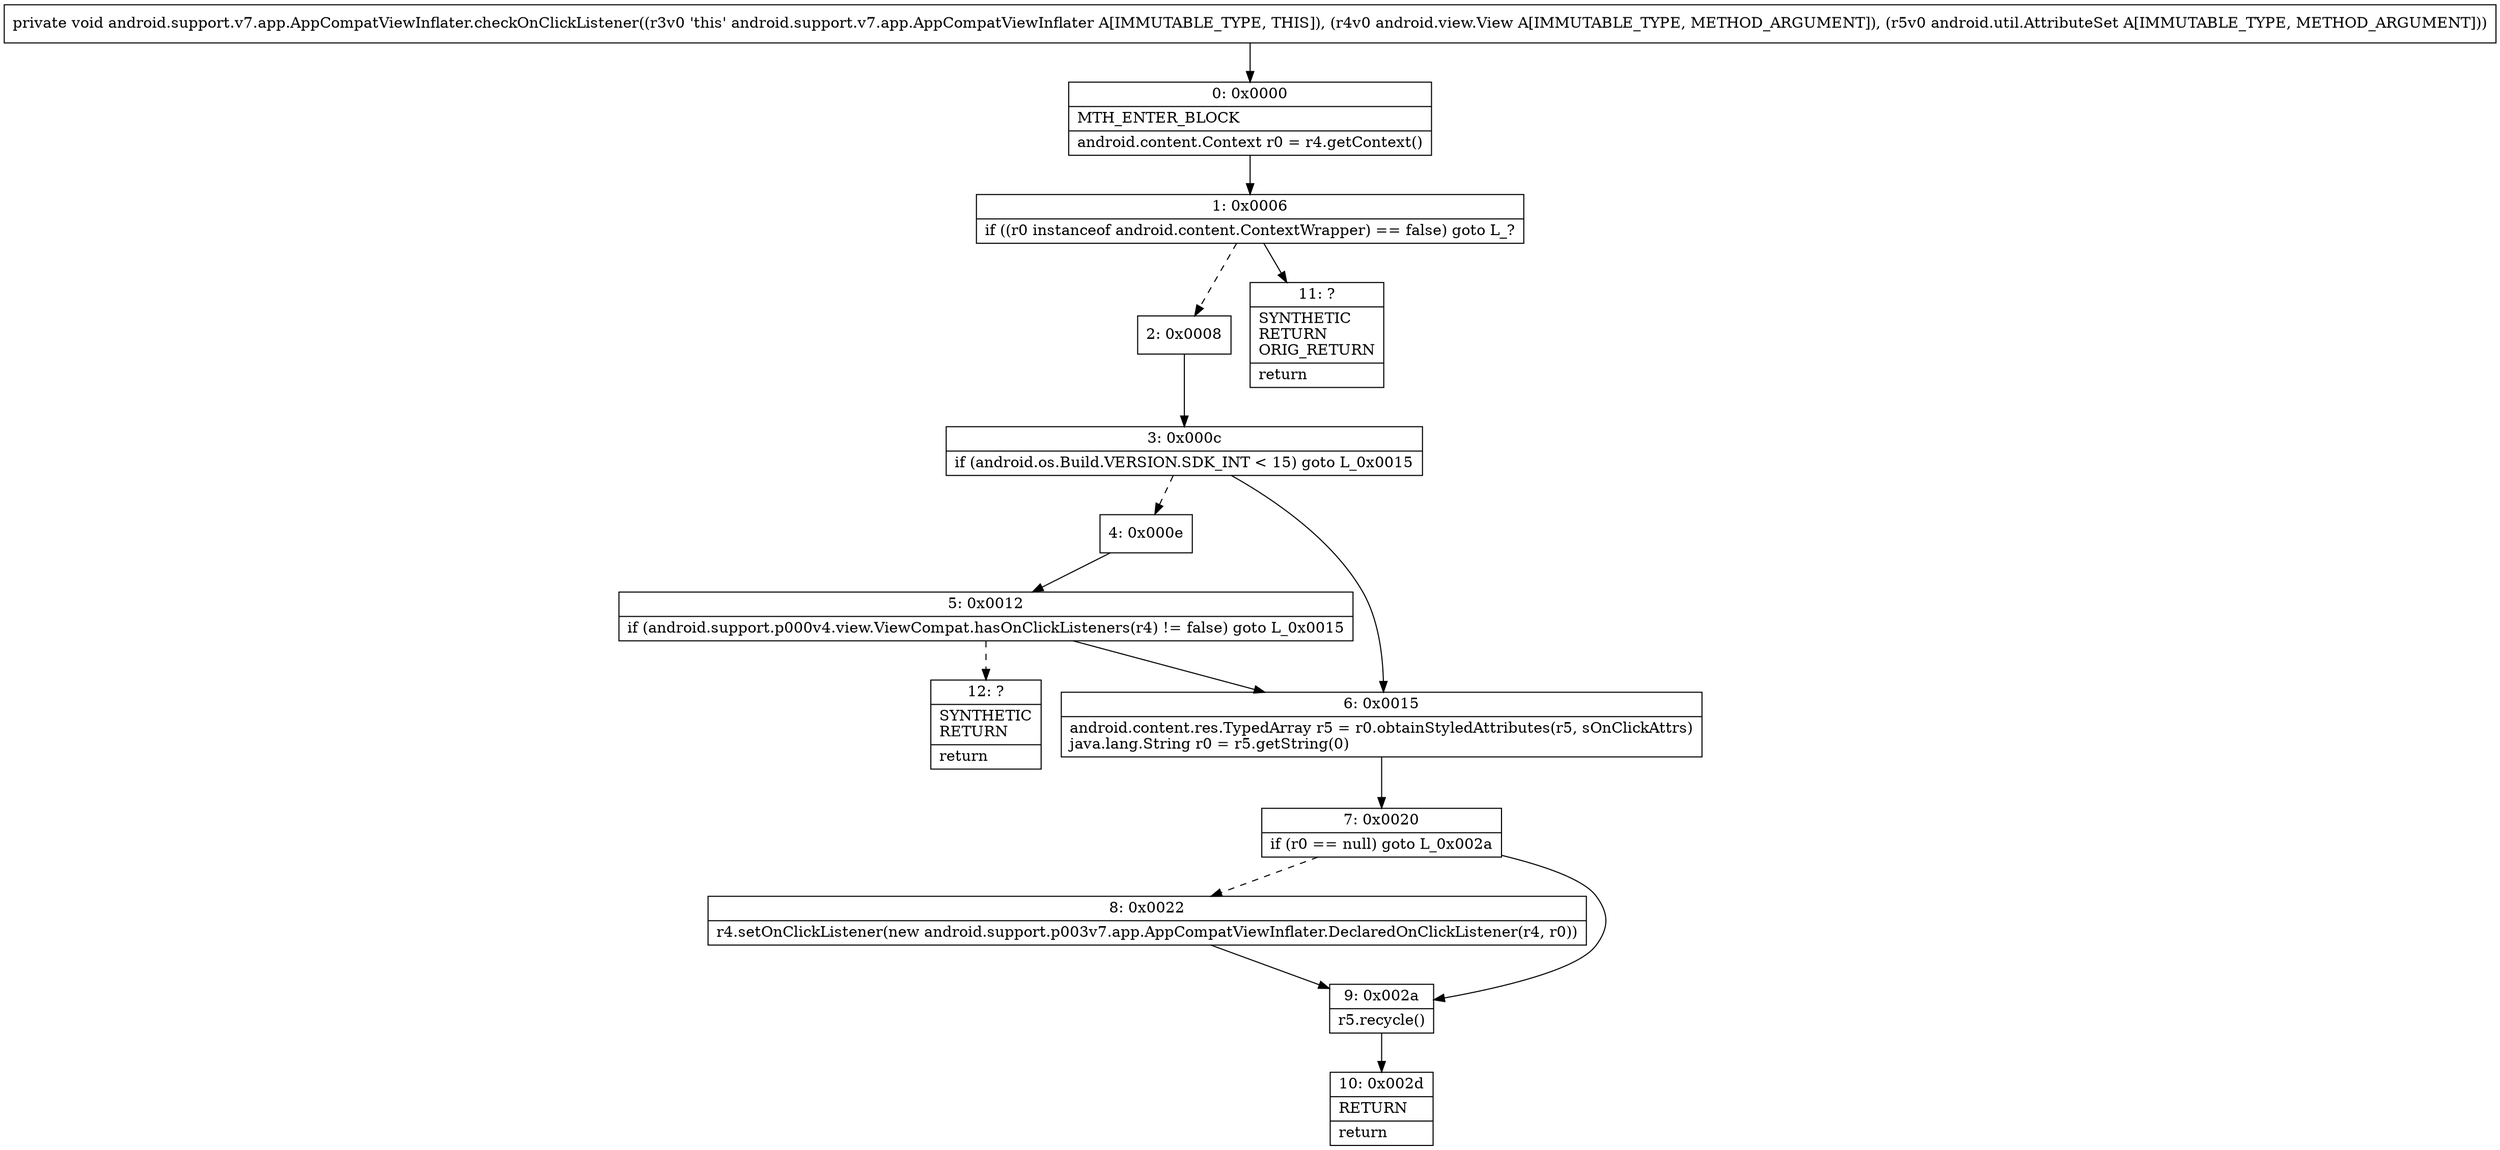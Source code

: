 digraph "CFG forandroid.support.v7.app.AppCompatViewInflater.checkOnClickListener(Landroid\/view\/View;Landroid\/util\/AttributeSet;)V" {
Node_0 [shape=record,label="{0\:\ 0x0000|MTH_ENTER_BLOCK\l|android.content.Context r0 = r4.getContext()\l}"];
Node_1 [shape=record,label="{1\:\ 0x0006|if ((r0 instanceof android.content.ContextWrapper) == false) goto L_?\l}"];
Node_2 [shape=record,label="{2\:\ 0x0008}"];
Node_3 [shape=record,label="{3\:\ 0x000c|if (android.os.Build.VERSION.SDK_INT \< 15) goto L_0x0015\l}"];
Node_4 [shape=record,label="{4\:\ 0x000e}"];
Node_5 [shape=record,label="{5\:\ 0x0012|if (android.support.p000v4.view.ViewCompat.hasOnClickListeners(r4) != false) goto L_0x0015\l}"];
Node_6 [shape=record,label="{6\:\ 0x0015|android.content.res.TypedArray r5 = r0.obtainStyledAttributes(r5, sOnClickAttrs)\ljava.lang.String r0 = r5.getString(0)\l}"];
Node_7 [shape=record,label="{7\:\ 0x0020|if (r0 == null) goto L_0x002a\l}"];
Node_8 [shape=record,label="{8\:\ 0x0022|r4.setOnClickListener(new android.support.p003v7.app.AppCompatViewInflater.DeclaredOnClickListener(r4, r0))\l}"];
Node_9 [shape=record,label="{9\:\ 0x002a|r5.recycle()\l}"];
Node_10 [shape=record,label="{10\:\ 0x002d|RETURN\l|return\l}"];
Node_11 [shape=record,label="{11\:\ ?|SYNTHETIC\lRETURN\lORIG_RETURN\l|return\l}"];
Node_12 [shape=record,label="{12\:\ ?|SYNTHETIC\lRETURN\l|return\l}"];
MethodNode[shape=record,label="{private void android.support.v7.app.AppCompatViewInflater.checkOnClickListener((r3v0 'this' android.support.v7.app.AppCompatViewInflater A[IMMUTABLE_TYPE, THIS]), (r4v0 android.view.View A[IMMUTABLE_TYPE, METHOD_ARGUMENT]), (r5v0 android.util.AttributeSet A[IMMUTABLE_TYPE, METHOD_ARGUMENT])) }"];
MethodNode -> Node_0;
Node_0 -> Node_1;
Node_1 -> Node_2[style=dashed];
Node_1 -> Node_11;
Node_2 -> Node_3;
Node_3 -> Node_4[style=dashed];
Node_3 -> Node_6;
Node_4 -> Node_5;
Node_5 -> Node_6;
Node_5 -> Node_12[style=dashed];
Node_6 -> Node_7;
Node_7 -> Node_8[style=dashed];
Node_7 -> Node_9;
Node_8 -> Node_9;
Node_9 -> Node_10;
}


